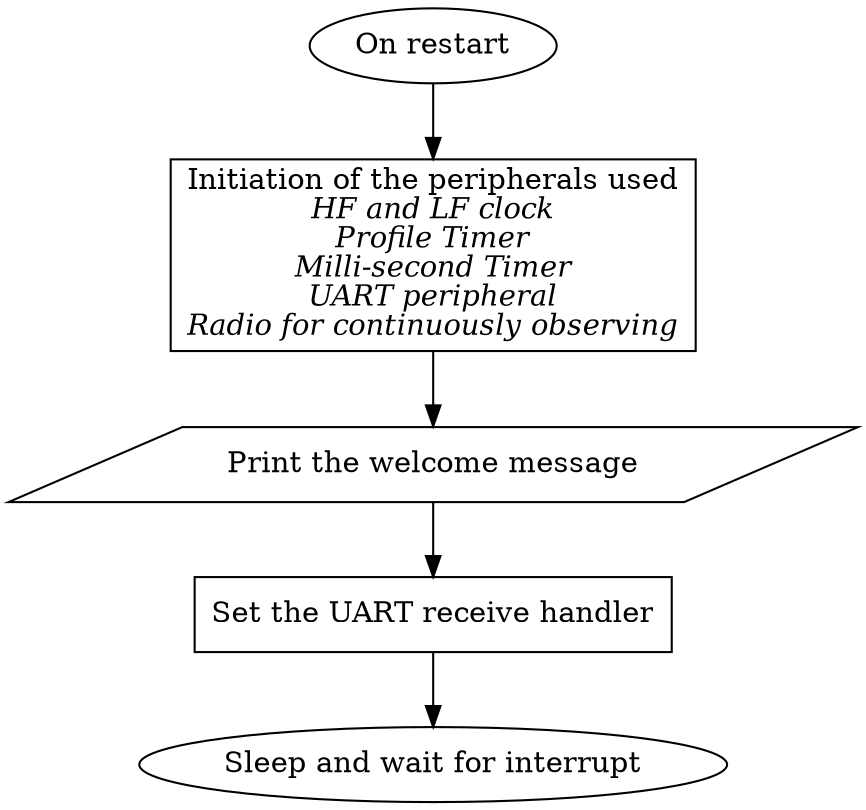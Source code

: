   digraph main_flow {
 	a [shape = oval, label = "On restart"]
 	b [shape = record, label = <Initiation of the peripherals used<br></br><I>HF and LF clock<br></br>Profile Timer<br></br>Milli-second Timer<br></br>UART peripheral<br></br>Radio for continuously observing</I>>]
 	c [shape = parallelogram, label = "Print the welcome message"]
 	d [shape = box, label = "Set the UART receive handler"]
 	e [shape = oval, label = "Sleep and wait for interrupt"]
 
 	a -> b -> c -> d -> e;
   }
